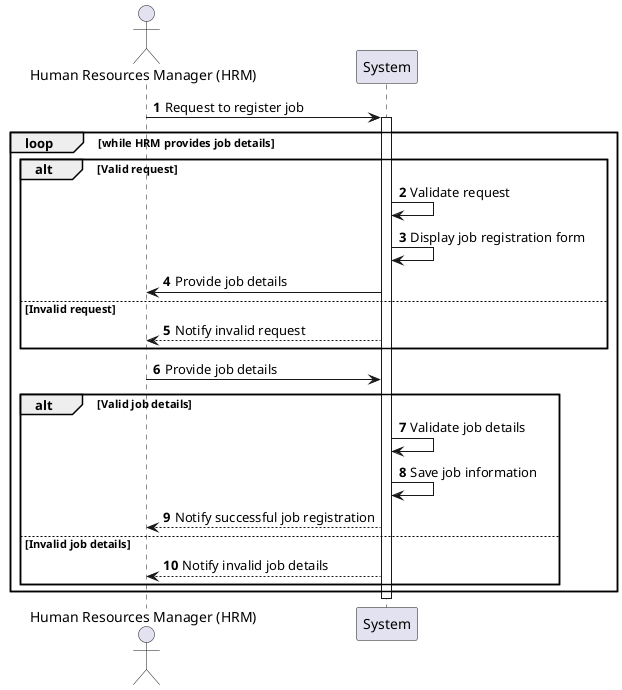 @startuml
actor "Human Resources Manager (HRM)" as HRM

participant "System" as System
autonumber
HRM -> System: Request to register job
activate System
loop while HRM provides job details
alt Valid request
    System -> System: Validate request
    System -> System: Display job registration form
    System -> HRM: Provide job details
else Invalid request
    System --> HRM: Notify invalid request
end

HRM -> System: Provide job details
alt Valid job details
    System -> System: Validate job details
    System -> System: Save job information
    System --> HRM: Notify successful job registration
else Invalid job details
    System --> HRM: Notify invalid job details
end
end

deactivate System
@enduml
